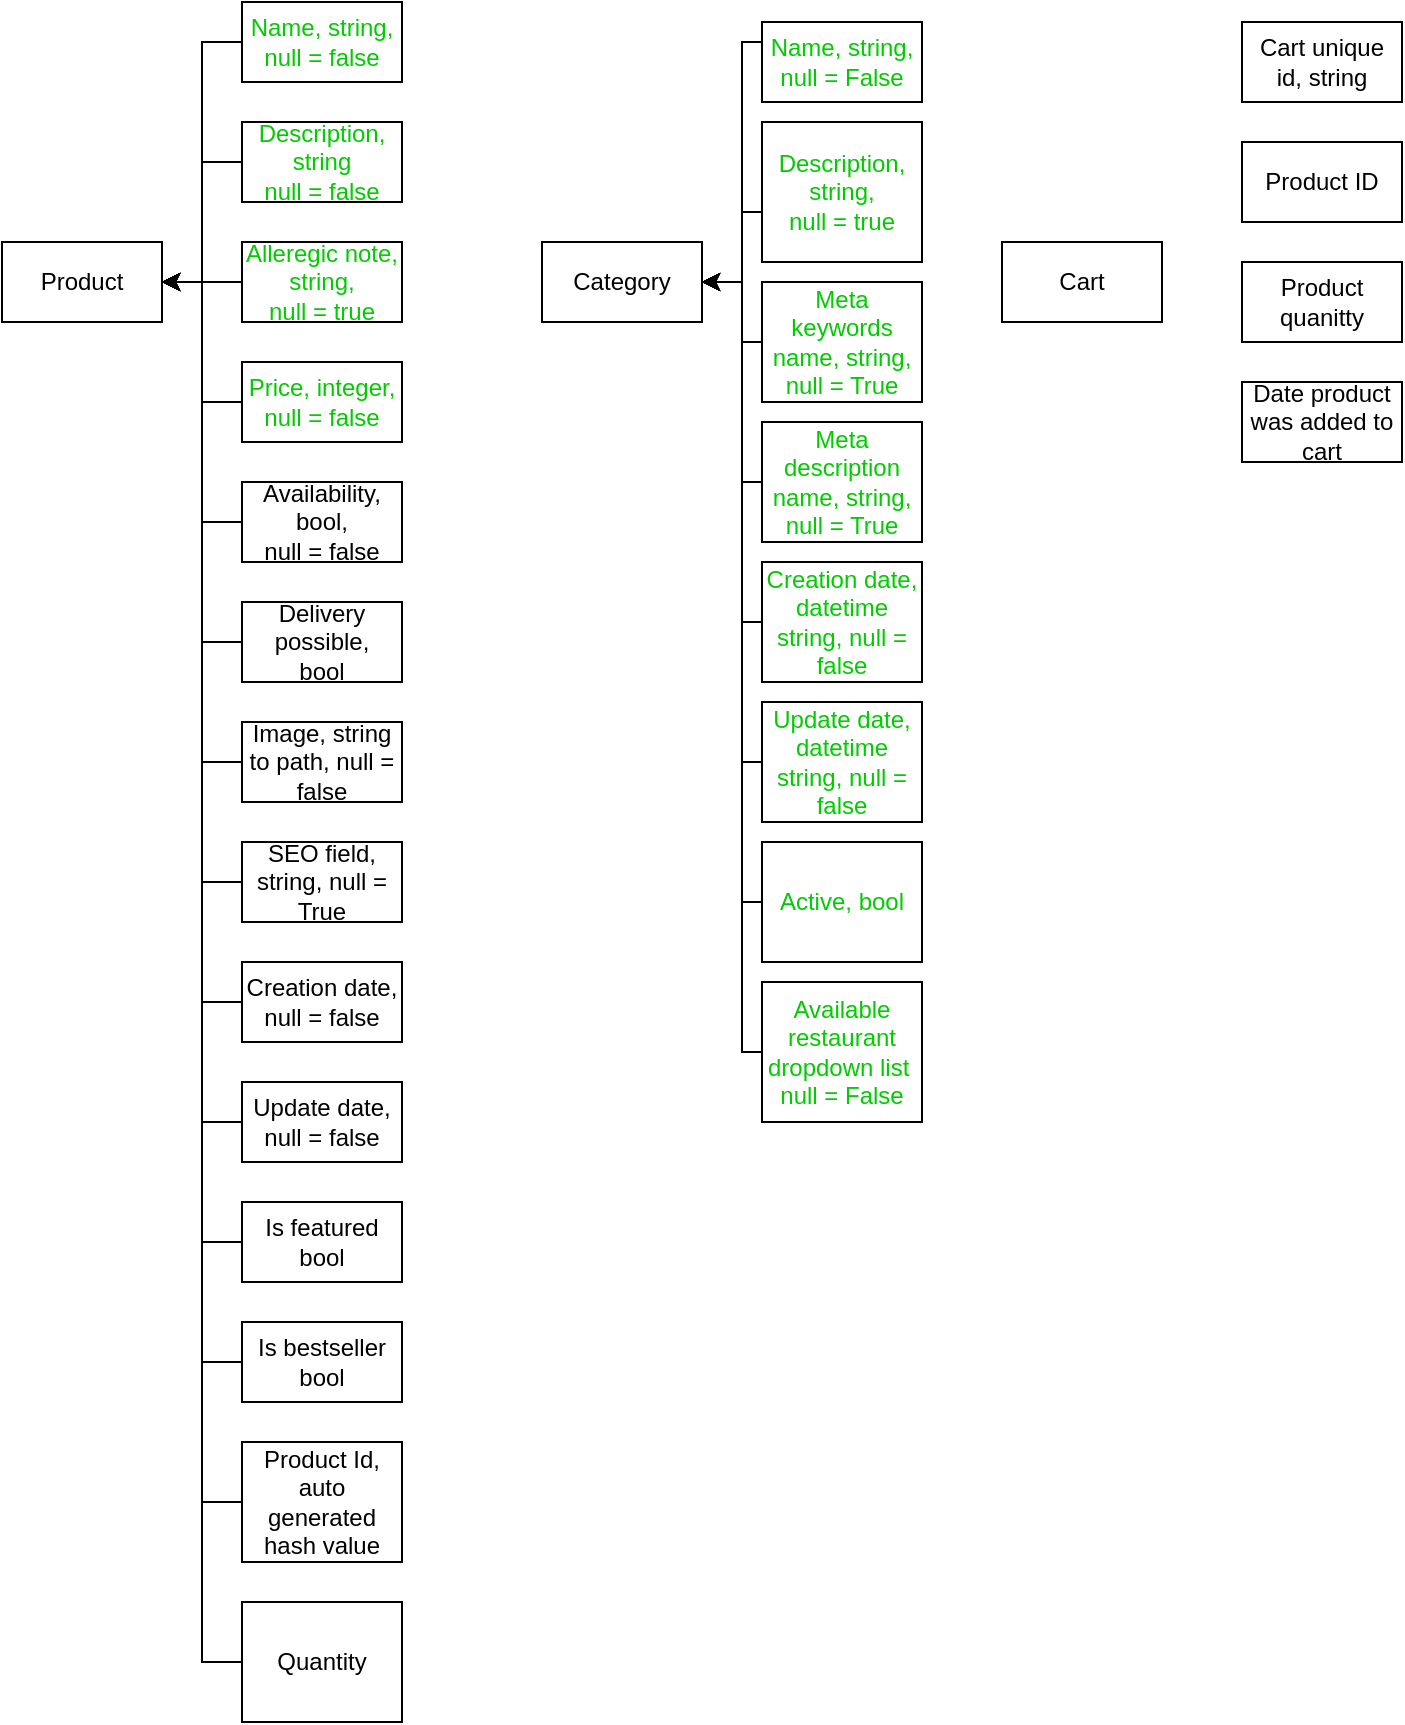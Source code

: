 <mxfile version="14.5.6" type="github">
  <diagram id="TAdNYwg-UMwRdQJhOWO_" name="Page-1">
    <mxGraphModel dx="1186" dy="1933" grid="1" gridSize="10" guides="1" tooltips="1" connect="1" arrows="1" fold="1" page="1" pageScale="1" pageWidth="827" pageHeight="1169" math="0" shadow="0">
      <root>
        <mxCell id="0" />
        <mxCell id="1" parent="0" />
        <mxCell id="cqt7cs0M-7gVonUMgwuZ-1" value="Product" style="rounded=0;whiteSpace=wrap;html=1;" parent="1" vertex="1">
          <mxGeometry x="20" y="-1010" width="80" height="40" as="geometry" />
        </mxCell>
        <mxCell id="cqt7cs0M-7gVonUMgwuZ-21" style="edgeStyle=orthogonalEdgeStyle;rounded=0;orthogonalLoop=1;jettySize=auto;html=1;entryX=1;entryY=0.5;entryDx=0;entryDy=0;" parent="1" source="cqt7cs0M-7gVonUMgwuZ-16" target="cqt7cs0M-7gVonUMgwuZ-1" edge="1">
          <mxGeometry relative="1" as="geometry" />
        </mxCell>
        <mxCell id="cqt7cs0M-7gVonUMgwuZ-16" value="&lt;font color=&quot;#00cc00&quot;&gt;Name, string,&lt;br&gt;null = false&lt;/font&gt;" style="rounded=0;whiteSpace=wrap;html=1;" parent="1" vertex="1">
          <mxGeometry x="140" y="-1130" width="80" height="40" as="geometry" />
        </mxCell>
        <mxCell id="cqt7cs0M-7gVonUMgwuZ-23" style="edgeStyle=orthogonalEdgeStyle;rounded=0;orthogonalLoop=1;jettySize=auto;html=1;entryX=1;entryY=0.5;entryDx=0;entryDy=0;" parent="1" source="cqt7cs0M-7gVonUMgwuZ-22" target="cqt7cs0M-7gVonUMgwuZ-1" edge="1">
          <mxGeometry relative="1" as="geometry" />
        </mxCell>
        <mxCell id="cqt7cs0M-7gVonUMgwuZ-22" value="&lt;font color=&quot;#00cc00&quot;&gt;Description,&lt;br&gt;string&lt;br&gt;null = false&lt;/font&gt;" style="rounded=0;whiteSpace=wrap;html=1;" parent="1" vertex="1">
          <mxGeometry x="140" y="-1070" width="80" height="40" as="geometry" />
        </mxCell>
        <mxCell id="cqt7cs0M-7gVonUMgwuZ-25" style="edgeStyle=orthogonalEdgeStyle;rounded=0;orthogonalLoop=1;jettySize=auto;html=1;entryX=1;entryY=0.5;entryDx=0;entryDy=0;" parent="1" source="cqt7cs0M-7gVonUMgwuZ-24" target="cqt7cs0M-7gVonUMgwuZ-1" edge="1">
          <mxGeometry relative="1" as="geometry" />
        </mxCell>
        <mxCell id="cqt7cs0M-7gVonUMgwuZ-24" value="&lt;font color=&quot;#00cc00&quot;&gt;Alleregic note, string,&lt;br&gt;null = true&lt;/font&gt;" style="rounded=0;whiteSpace=wrap;html=1;" parent="1" vertex="1">
          <mxGeometry x="140" y="-1010" width="80" height="40" as="geometry" />
        </mxCell>
        <mxCell id="cqt7cs0M-7gVonUMgwuZ-28" style="edgeStyle=orthogonalEdgeStyle;rounded=0;orthogonalLoop=1;jettySize=auto;html=1;" parent="1" source="cqt7cs0M-7gVonUMgwuZ-26" edge="1">
          <mxGeometry relative="1" as="geometry">
            <mxPoint x="100" y="-990" as="targetPoint" />
            <Array as="points">
              <mxPoint x="120" y="-930" />
              <mxPoint x="120" y="-990" />
            </Array>
          </mxGeometry>
        </mxCell>
        <mxCell id="cqt7cs0M-7gVonUMgwuZ-26" value="&lt;font color=&quot;#00cc00&quot;&gt;Price, integer,&lt;br&gt;null = false&lt;/font&gt;" style="rounded=0;whiteSpace=wrap;html=1;" parent="1" vertex="1">
          <mxGeometry x="140" y="-950" width="80" height="40" as="geometry" />
        </mxCell>
        <mxCell id="cqt7cs0M-7gVonUMgwuZ-31" style="edgeStyle=orthogonalEdgeStyle;rounded=0;orthogonalLoop=1;jettySize=auto;html=1;entryX=1;entryY=0.5;entryDx=0;entryDy=0;" parent="1" source="cqt7cs0M-7gVonUMgwuZ-29" target="cqt7cs0M-7gVonUMgwuZ-1" edge="1">
          <mxGeometry relative="1" as="geometry" />
        </mxCell>
        <mxCell id="cqt7cs0M-7gVonUMgwuZ-29" value="Availability,&lt;br&gt;bool,&lt;br&gt;null = false" style="rounded=0;whiteSpace=wrap;html=1;" parent="1" vertex="1">
          <mxGeometry x="140" y="-890" width="80" height="40" as="geometry" />
        </mxCell>
        <mxCell id="cqt7cs0M-7gVonUMgwuZ-33" style="edgeStyle=orthogonalEdgeStyle;rounded=0;orthogonalLoop=1;jettySize=auto;html=1;entryX=1;entryY=0.5;entryDx=0;entryDy=0;" parent="1" source="cqt7cs0M-7gVonUMgwuZ-32" target="cqt7cs0M-7gVonUMgwuZ-1" edge="1">
          <mxGeometry relative="1" as="geometry" />
        </mxCell>
        <mxCell id="cqt7cs0M-7gVonUMgwuZ-32" value="Delivery possible,&lt;br&gt;bool" style="rounded=0;whiteSpace=wrap;html=1;" parent="1" vertex="1">
          <mxGeometry x="140" y="-830" width="80" height="40" as="geometry" />
        </mxCell>
        <mxCell id="cqt7cs0M-7gVonUMgwuZ-35" style="edgeStyle=orthogonalEdgeStyle;rounded=0;orthogonalLoop=1;jettySize=auto;html=1;entryX=1;entryY=0.5;entryDx=0;entryDy=0;" parent="1" source="cqt7cs0M-7gVonUMgwuZ-34" target="cqt7cs0M-7gVonUMgwuZ-1" edge="1">
          <mxGeometry relative="1" as="geometry" />
        </mxCell>
        <mxCell id="cqt7cs0M-7gVonUMgwuZ-34" value="Image, string to path, null = false" style="rounded=0;whiteSpace=wrap;html=1;" parent="1" vertex="1">
          <mxGeometry x="140" y="-770" width="80" height="40" as="geometry" />
        </mxCell>
        <mxCell id="cqt7cs0M-7gVonUMgwuZ-37" style="edgeStyle=orthogonalEdgeStyle;rounded=0;orthogonalLoop=1;jettySize=auto;html=1;entryX=1;entryY=0.5;entryDx=0;entryDy=0;" parent="1" source="cqt7cs0M-7gVonUMgwuZ-36" target="cqt7cs0M-7gVonUMgwuZ-1" edge="1">
          <mxGeometry relative="1" as="geometry" />
        </mxCell>
        <mxCell id="cqt7cs0M-7gVonUMgwuZ-36" value="SEO field, string, null = True" style="rounded=0;whiteSpace=wrap;html=1;" parent="1" vertex="1">
          <mxGeometry x="140" y="-710" width="80" height="40" as="geometry" />
        </mxCell>
        <mxCell id="cqt7cs0M-7gVonUMgwuZ-38" value="Category" style="rounded=0;whiteSpace=wrap;html=1;" parent="1" vertex="1">
          <mxGeometry x="290" y="-1010" width="80" height="40" as="geometry" />
        </mxCell>
        <mxCell id="cqt7cs0M-7gVonUMgwuZ-41" style="edgeStyle=orthogonalEdgeStyle;rounded=0;orthogonalLoop=1;jettySize=auto;html=1;entryX=1;entryY=0.5;entryDx=0;entryDy=0;" parent="1" source="cqt7cs0M-7gVonUMgwuZ-40" target="cqt7cs0M-7gVonUMgwuZ-38" edge="1">
          <mxGeometry relative="1" as="geometry">
            <Array as="points">
              <mxPoint x="390" y="-1110" />
              <mxPoint x="390" y="-990" />
            </Array>
          </mxGeometry>
        </mxCell>
        <mxCell id="cqt7cs0M-7gVonUMgwuZ-40" value="&lt;font color=&quot;#00cc00&quot;&gt;Name, string,&lt;br&gt;null = False&lt;/font&gt;" style="rounded=0;whiteSpace=wrap;html=1;" parent="1" vertex="1">
          <mxGeometry x="400" y="-1120" width="80" height="40" as="geometry" />
        </mxCell>
        <mxCell id="cqt7cs0M-7gVonUMgwuZ-43" style="edgeStyle=orthogonalEdgeStyle;rounded=0;orthogonalLoop=1;jettySize=auto;html=1;" parent="1" source="cqt7cs0M-7gVonUMgwuZ-42" edge="1">
          <mxGeometry relative="1" as="geometry">
            <mxPoint x="370" y="-990" as="targetPoint" />
            <Array as="points">
              <mxPoint x="390" y="-1025" />
              <mxPoint x="390" y="-990" />
            </Array>
          </mxGeometry>
        </mxCell>
        <mxCell id="cqt7cs0M-7gVonUMgwuZ-42" value="&lt;font color=&quot;#00cc00&quot;&gt;Description, string,&lt;br&gt;null = true&lt;/font&gt;" style="rounded=0;whiteSpace=wrap;html=1;" parent="1" vertex="1">
          <mxGeometry x="400" y="-1070" width="80" height="70" as="geometry" />
        </mxCell>
        <mxCell id="cqt7cs0M-7gVonUMgwuZ-48" style="edgeStyle=orthogonalEdgeStyle;rounded=0;orthogonalLoop=1;jettySize=auto;html=1;entryX=1;entryY=0.5;entryDx=0;entryDy=0;" parent="1" source="cqt7cs0M-7gVonUMgwuZ-44" target="cqt7cs0M-7gVonUMgwuZ-38" edge="1">
          <mxGeometry relative="1" as="geometry">
            <Array as="points">
              <mxPoint x="390" y="-960" />
              <mxPoint x="390" y="-990" />
            </Array>
          </mxGeometry>
        </mxCell>
        <mxCell id="cqt7cs0M-7gVonUMgwuZ-44" value="&lt;font color=&quot;#00cc00&quot;&gt;Meta keywords name, string,&lt;br&gt;null = True&lt;/font&gt;" style="rounded=0;whiteSpace=wrap;html=1;" parent="1" vertex="1">
          <mxGeometry x="400" y="-990" width="80" height="60" as="geometry" />
        </mxCell>
        <mxCell id="cqt7cs0M-7gVonUMgwuZ-49" style="edgeStyle=orthogonalEdgeStyle;rounded=0;orthogonalLoop=1;jettySize=auto;html=1;" parent="1" source="cqt7cs0M-7gVonUMgwuZ-45" edge="1">
          <mxGeometry relative="1" as="geometry">
            <mxPoint x="370" y="-990" as="targetPoint" />
            <Array as="points">
              <mxPoint x="390" y="-890" />
              <mxPoint x="390" y="-990" />
            </Array>
          </mxGeometry>
        </mxCell>
        <mxCell id="cqt7cs0M-7gVonUMgwuZ-45" value="&lt;font color=&quot;#00cc00&quot;&gt;Meta description name, string,&lt;br&gt;null = True&lt;/font&gt;" style="rounded=0;whiteSpace=wrap;html=1;" parent="1" vertex="1">
          <mxGeometry x="400" y="-920" width="80" height="60" as="geometry" />
        </mxCell>
        <mxCell id="cqt7cs0M-7gVonUMgwuZ-50" style="edgeStyle=orthogonalEdgeStyle;rounded=0;orthogonalLoop=1;jettySize=auto;html=1;" parent="1" source="cqt7cs0M-7gVonUMgwuZ-46" edge="1">
          <mxGeometry relative="1" as="geometry">
            <mxPoint x="370" y="-990" as="targetPoint" />
            <Array as="points">
              <mxPoint x="390" y="-820" />
              <mxPoint x="390" y="-990" />
            </Array>
          </mxGeometry>
        </mxCell>
        <mxCell id="cqt7cs0M-7gVonUMgwuZ-46" value="&lt;font color=&quot;#00cc00&quot;&gt;Creation date,&lt;br&gt;datetime string, null = false&lt;/font&gt;" style="rounded=0;whiteSpace=wrap;html=1;" parent="1" vertex="1">
          <mxGeometry x="400" y="-850" width="80" height="60" as="geometry" />
        </mxCell>
        <mxCell id="cqt7cs0M-7gVonUMgwuZ-51" style="edgeStyle=orthogonalEdgeStyle;rounded=0;orthogonalLoop=1;jettySize=auto;html=1;" parent="1" source="cqt7cs0M-7gVonUMgwuZ-47" edge="1">
          <mxGeometry relative="1" as="geometry">
            <mxPoint x="370" y="-990" as="targetPoint" />
            <Array as="points">
              <mxPoint x="390" y="-750" />
              <mxPoint x="390" y="-990" />
            </Array>
          </mxGeometry>
        </mxCell>
        <mxCell id="cqt7cs0M-7gVonUMgwuZ-47" value="&lt;font color=&quot;#00cc00&quot;&gt;Update date,&lt;br&gt;datetime string, null = false&lt;/font&gt;" style="rounded=0;whiteSpace=wrap;html=1;" parent="1" vertex="1">
          <mxGeometry x="400" y="-780" width="80" height="60" as="geometry" />
        </mxCell>
        <mxCell id="cqt7cs0M-7gVonUMgwuZ-53" style="edgeStyle=orthogonalEdgeStyle;rounded=0;orthogonalLoop=1;jettySize=auto;html=1;entryX=1;entryY=0.5;entryDx=0;entryDy=0;" parent="1" source="cqt7cs0M-7gVonUMgwuZ-52" target="cqt7cs0M-7gVonUMgwuZ-38" edge="1">
          <mxGeometry relative="1" as="geometry">
            <Array as="points">
              <mxPoint x="390" y="-680" />
              <mxPoint x="390" y="-990" />
            </Array>
          </mxGeometry>
        </mxCell>
        <mxCell id="cqt7cs0M-7gVonUMgwuZ-52" value="&lt;font color=&quot;#00cc00&quot;&gt;Active, bool&lt;/font&gt;" style="rounded=0;whiteSpace=wrap;html=1;" parent="1" vertex="1">
          <mxGeometry x="400" y="-710" width="80" height="60" as="geometry" />
        </mxCell>
        <mxCell id="cqt7cs0M-7gVonUMgwuZ-57" style="edgeStyle=orthogonalEdgeStyle;rounded=0;orthogonalLoop=1;jettySize=auto;html=1;" parent="1" source="cqt7cs0M-7gVonUMgwuZ-54" edge="1">
          <mxGeometry relative="1" as="geometry">
            <mxPoint x="100" y="-990" as="targetPoint" />
            <Array as="points">
              <mxPoint x="120" y="-630" />
              <mxPoint x="120" y="-990" />
            </Array>
          </mxGeometry>
        </mxCell>
        <mxCell id="cqt7cs0M-7gVonUMgwuZ-54" value="Creation date, null = false" style="rounded=0;whiteSpace=wrap;html=1;" parent="1" vertex="1">
          <mxGeometry x="140" y="-650" width="80" height="40" as="geometry" />
        </mxCell>
        <mxCell id="cqt7cs0M-7gVonUMgwuZ-56" style="edgeStyle=orthogonalEdgeStyle;rounded=0;orthogonalLoop=1;jettySize=auto;html=1;entryX=1;entryY=0.5;entryDx=0;entryDy=0;" parent="1" source="cqt7cs0M-7gVonUMgwuZ-55" target="cqt7cs0M-7gVonUMgwuZ-1" edge="1">
          <mxGeometry relative="1" as="geometry" />
        </mxCell>
        <mxCell id="cqt7cs0M-7gVonUMgwuZ-55" value="Update date, null = false" style="rounded=0;whiteSpace=wrap;html=1;" parent="1" vertex="1">
          <mxGeometry x="140" y="-590" width="80" height="40" as="geometry" />
        </mxCell>
        <mxCell id="cqt7cs0M-7gVonUMgwuZ-62" style="edgeStyle=orthogonalEdgeStyle;rounded=0;orthogonalLoop=1;jettySize=auto;html=1;entryX=1;entryY=0.5;entryDx=0;entryDy=0;" parent="1" source="cqt7cs0M-7gVonUMgwuZ-61" target="cqt7cs0M-7gVonUMgwuZ-38" edge="1">
          <mxGeometry relative="1" as="geometry">
            <Array as="points">
              <mxPoint x="390" y="-605" />
              <mxPoint x="390" y="-990" />
            </Array>
          </mxGeometry>
        </mxCell>
        <mxCell id="cqt7cs0M-7gVonUMgwuZ-61" value="&lt;font color=&quot;#00cc00&quot;&gt;Available restaurant dropdown list&amp;nbsp;&lt;br&gt;null = False&lt;/font&gt;" style="rounded=0;whiteSpace=wrap;html=1;" parent="1" vertex="1">
          <mxGeometry x="400" y="-640" width="80" height="70" as="geometry" />
        </mxCell>
        <mxCell id="0OxQid40cATF1xxYOVh5-1" style="edgeStyle=orthogonalEdgeStyle;rounded=0;orthogonalLoop=1;jettySize=auto;html=1;entryX=1;entryY=0.5;entryDx=0;entryDy=0;" edge="1" parent="1" source="cqt7cs0M-7gVonUMgwuZ-63" target="cqt7cs0M-7gVonUMgwuZ-1">
          <mxGeometry relative="1" as="geometry" />
        </mxCell>
        <mxCell id="cqt7cs0M-7gVonUMgwuZ-63" value="Is featured&lt;br&gt;bool" style="rounded=0;whiteSpace=wrap;html=1;" parent="1" vertex="1">
          <mxGeometry x="140" y="-530" width="80" height="40" as="geometry" />
        </mxCell>
        <mxCell id="0OxQid40cATF1xxYOVh5-2" style="edgeStyle=orthogonalEdgeStyle;rounded=0;orthogonalLoop=1;jettySize=auto;html=1;entryX=1;entryY=0.5;entryDx=0;entryDy=0;" edge="1" parent="1" source="cqt7cs0M-7gVonUMgwuZ-64" target="cqt7cs0M-7gVonUMgwuZ-1">
          <mxGeometry relative="1" as="geometry" />
        </mxCell>
        <mxCell id="cqt7cs0M-7gVonUMgwuZ-64" value="Is bestseller&lt;br&gt;bool" style="rounded=0;whiteSpace=wrap;html=1;" parent="1" vertex="1">
          <mxGeometry x="140" y="-470" width="80" height="40" as="geometry" />
        </mxCell>
        <mxCell id="0OxQid40cATF1xxYOVh5-3" style="edgeStyle=orthogonalEdgeStyle;rounded=0;orthogonalLoop=1;jettySize=auto;html=1;entryX=1;entryY=0.5;entryDx=0;entryDy=0;" edge="1" parent="1" source="cqt7cs0M-7gVonUMgwuZ-70" target="cqt7cs0M-7gVonUMgwuZ-1">
          <mxGeometry relative="1" as="geometry" />
        </mxCell>
        <mxCell id="cqt7cs0M-7gVonUMgwuZ-70" value="Product Id, auto generated hash value" style="rounded=0;whiteSpace=wrap;html=1;" parent="1" vertex="1">
          <mxGeometry x="140" y="-410" width="80" height="60" as="geometry" />
        </mxCell>
        <mxCell id="cqt7cs0M-7gVonUMgwuZ-72" value="Cart" style="rounded=0;whiteSpace=wrap;html=1;" parent="1" vertex="1">
          <mxGeometry x="520" y="-1010" width="80" height="40" as="geometry" />
        </mxCell>
        <mxCell id="cqt7cs0M-7gVonUMgwuZ-73" value="Cart unique id, string" style="rounded=0;whiteSpace=wrap;html=1;" parent="1" vertex="1">
          <mxGeometry x="640" y="-1120" width="80" height="40" as="geometry" />
        </mxCell>
        <mxCell id="cqt7cs0M-7gVonUMgwuZ-74" value="Product ID" style="rounded=0;whiteSpace=wrap;html=1;" parent="1" vertex="1">
          <mxGeometry x="640" y="-1060" width="80" height="40" as="geometry" />
        </mxCell>
        <mxCell id="cqt7cs0M-7gVonUMgwuZ-75" value="Product quanitty" style="rounded=0;whiteSpace=wrap;html=1;" parent="1" vertex="1">
          <mxGeometry x="640" y="-1000" width="80" height="40" as="geometry" />
        </mxCell>
        <mxCell id="cqt7cs0M-7gVonUMgwuZ-76" value="Date product was added to cart" style="rounded=0;whiteSpace=wrap;html=1;" parent="1" vertex="1">
          <mxGeometry x="640" y="-940" width="80" height="40" as="geometry" />
        </mxCell>
        <mxCell id="0OxQid40cATF1xxYOVh5-6" style="edgeStyle=orthogonalEdgeStyle;rounded=0;orthogonalLoop=1;jettySize=auto;html=1;" edge="1" parent="1" source="0OxQid40cATF1xxYOVh5-4">
          <mxGeometry relative="1" as="geometry">
            <mxPoint x="100" y="-990" as="targetPoint" />
            <Array as="points">
              <mxPoint x="120" y="-300" />
              <mxPoint x="120" y="-990" />
            </Array>
          </mxGeometry>
        </mxCell>
        <mxCell id="0OxQid40cATF1xxYOVh5-4" value="Quantity" style="rounded=0;whiteSpace=wrap;html=1;" vertex="1" parent="1">
          <mxGeometry x="140" y="-330" width="80" height="60" as="geometry" />
        </mxCell>
      </root>
    </mxGraphModel>
  </diagram>
</mxfile>
